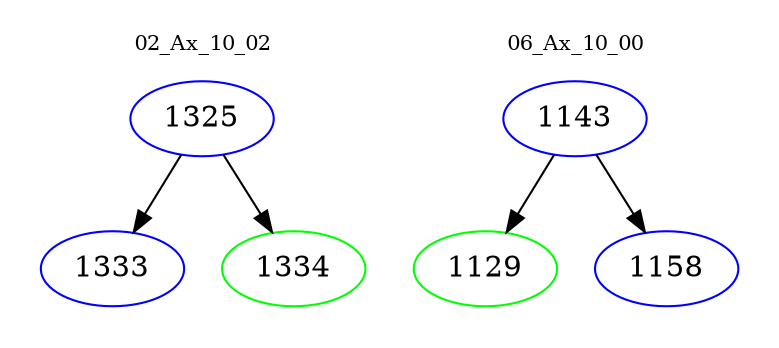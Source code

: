 digraph{
subgraph cluster_0 {
color = white
label = "02_Ax_10_02";
fontsize=10;
T0_1325 [label="1325", color="blue"]
T0_1325 -> T0_1333 [color="black"]
T0_1333 [label="1333", color="blue"]
T0_1325 -> T0_1334 [color="black"]
T0_1334 [label="1334", color="green"]
}
subgraph cluster_1 {
color = white
label = "06_Ax_10_00";
fontsize=10;
T1_1143 [label="1143", color="blue"]
T1_1143 -> T1_1129 [color="black"]
T1_1129 [label="1129", color="green"]
T1_1143 -> T1_1158 [color="black"]
T1_1158 [label="1158", color="blue"]
}
}
